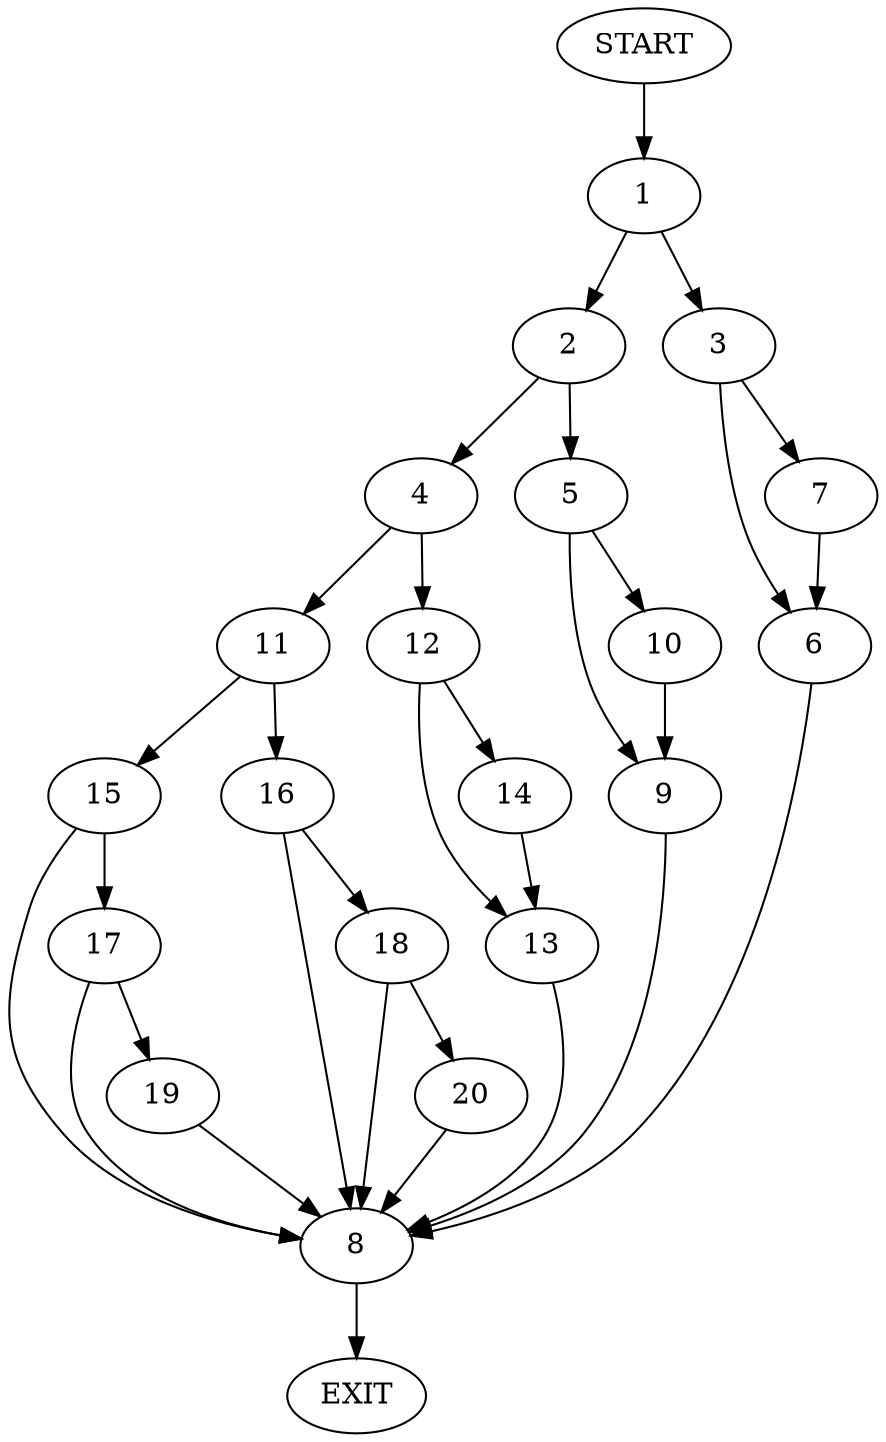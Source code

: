 digraph {
0 [label="START"]
21 [label="EXIT"]
0 -> 1
1 -> 2
1 -> 3
2 -> 4
2 -> 5
3 -> 6
3 -> 7
7 -> 6
6 -> 8
8 -> 21
5 -> 9
5 -> 10
4 -> 11
4 -> 12
9 -> 8
10 -> 9
12 -> 13
12 -> 14
11 -> 15
11 -> 16
13 -> 8
14 -> 13
15 -> 17
15 -> 8
16 -> 8
16 -> 18
17 -> 19
17 -> 8
19 -> 8
18 -> 20
18 -> 8
20 -> 8
}
